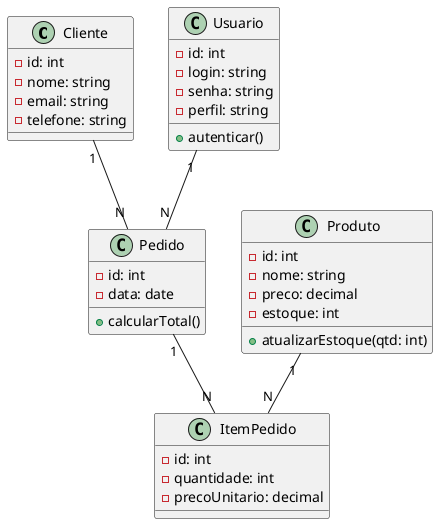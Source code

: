 @startuml
class Cliente {
  - id: int
  - nome: string
  - email: string
  - telefone: string
}

class Produto {
  - id: int
  - nome: string
  - preco: decimal
  - estoque: int
  + atualizarEstoque(qtd: int)
}

class Pedido {
  - id: int
  - data: date
  + calcularTotal()
}

class ItemPedido {
  - id: int
  - quantidade: int
  - precoUnitario: decimal
}

class Usuario {
  - id: int
  - login: string
  - senha: string
  - perfil: string
  + autenticar()
}

Cliente "1" -- "N" Pedido
Pedido "1" -- "N" ItemPedido
Produto "1" -- "N" ItemPedido
Usuario "1" -- "N" Pedido
@enduml
